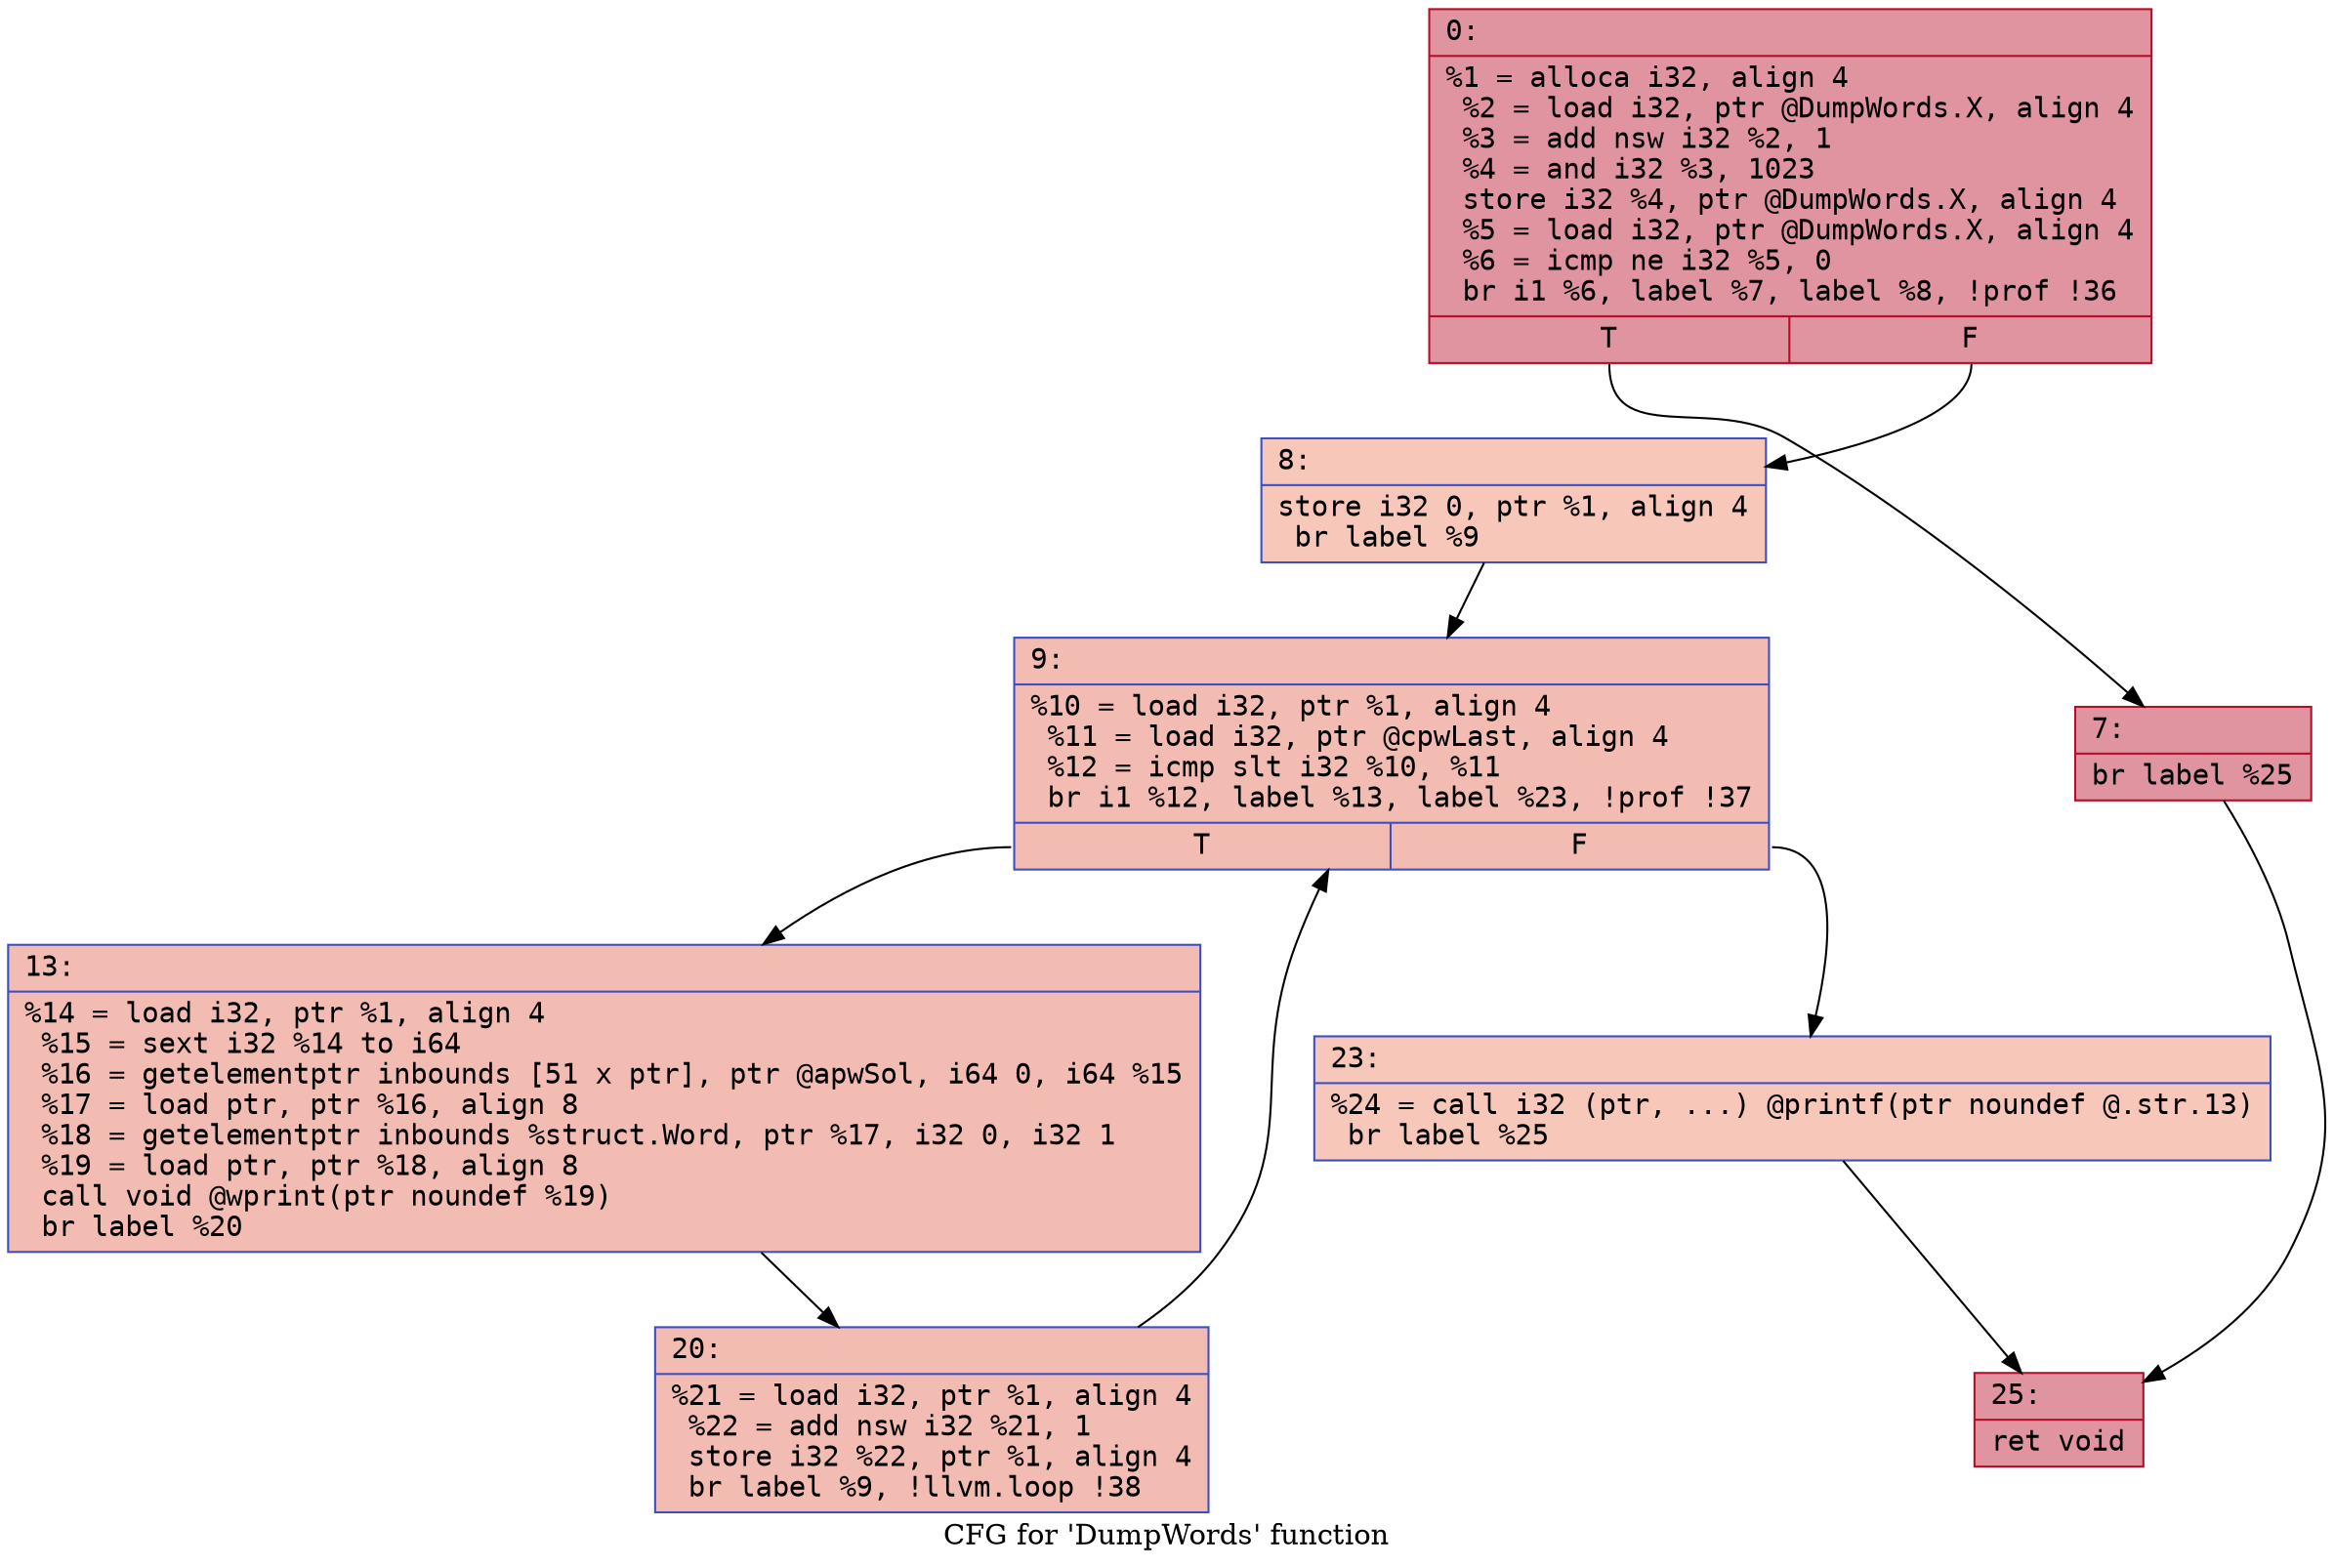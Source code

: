 digraph "CFG for 'DumpWords' function" {
	label="CFG for 'DumpWords' function";

	Node0x56107a83c2f0 [shape=record,color="#b70d28ff", style=filled, fillcolor="#b70d2870" fontname="Courier",label="{0:\l|  %1 = alloca i32, align 4\l  %2 = load i32, ptr @DumpWords.X, align 4\l  %3 = add nsw i32 %2, 1\l  %4 = and i32 %3, 1023\l  store i32 %4, ptr @DumpWords.X, align 4\l  %5 = load i32, ptr @DumpWords.X, align 4\l  %6 = icmp ne i32 %5, 0\l  br i1 %6, label %7, label %8, !prof !36\l|{<s0>T|<s1>F}}"];
	Node0x56107a83c2f0:s0 -> Node0x56107a83c340[tooltip="0 -> 7\nProbability 99.90%" ];
	Node0x56107a83c2f0:s1 -> Node0x56107a83c390[tooltip="0 -> 8\nProbability 0.10%" ];
	Node0x56107a83c340 [shape=record,color="#b70d28ff", style=filled, fillcolor="#b70d2870" fontname="Courier",label="{7:\l|  br label %25\l}"];
	Node0x56107a83c340 -> Node0x56107a83c520[tooltip="7 -> 25\nProbability 100.00%" ];
	Node0x56107a83c390 [shape=record,color="#3d50c3ff", style=filled, fillcolor="#ec7f6370" fontname="Courier",label="{8:\l|  store i32 0, ptr %1, align 4\l  br label %9\l}"];
	Node0x56107a83c390 -> Node0x56107a83c3e0[tooltip="8 -> 9\nProbability 100.00%" ];
	Node0x56107a83c3e0 [shape=record,color="#3d50c3ff", style=filled, fillcolor="#e1675170" fontname="Courier",label="{9:\l|  %10 = load i32, ptr %1, align 4\l  %11 = load i32, ptr @cpwLast, align 4\l  %12 = icmp slt i32 %10, %11\l  br i1 %12, label %13, label %23, !prof !37\l|{<s0>T|<s1>F}}"];
	Node0x56107a83c3e0:s0 -> Node0x56107a83c430[tooltip="9 -> 13\nProbability 86.47%" ];
	Node0x56107a83c3e0:s1 -> Node0x56107a83c4d0[tooltip="9 -> 23\nProbability 13.53%" ];
	Node0x56107a83c430 [shape=record,color="#3d50c3ff", style=filled, fillcolor="#e1675170" fontname="Courier",label="{13:\l|  %14 = load i32, ptr %1, align 4\l  %15 = sext i32 %14 to i64\l  %16 = getelementptr inbounds [51 x ptr], ptr @apwSol, i64 0, i64 %15\l  %17 = load ptr, ptr %16, align 8\l  %18 = getelementptr inbounds %struct.Word, ptr %17, i32 0, i32 1\l  %19 = load ptr, ptr %18, align 8\l  call void @wprint(ptr noundef %19)\l  br label %20\l}"];
	Node0x56107a83c430 -> Node0x56107a83c480[tooltip="13 -> 20\nProbability 100.00%" ];
	Node0x56107a83c480 [shape=record,color="#3d50c3ff", style=filled, fillcolor="#e1675170" fontname="Courier",label="{20:\l|  %21 = load i32, ptr %1, align 4\l  %22 = add nsw i32 %21, 1\l  store i32 %22, ptr %1, align 4\l  br label %9, !llvm.loop !38\l}"];
	Node0x56107a83c480 -> Node0x56107a83c3e0[tooltip="20 -> 9\nProbability 100.00%" ];
	Node0x56107a83c4d0 [shape=record,color="#3d50c3ff", style=filled, fillcolor="#ec7f6370" fontname="Courier",label="{23:\l|  %24 = call i32 (ptr, ...) @printf(ptr noundef @.str.13)\l  br label %25\l}"];
	Node0x56107a83c4d0 -> Node0x56107a83c520[tooltip="23 -> 25\nProbability 100.00%" ];
	Node0x56107a83c520 [shape=record,color="#b70d28ff", style=filled, fillcolor="#b70d2870" fontname="Courier",label="{25:\l|  ret void\l}"];
}
